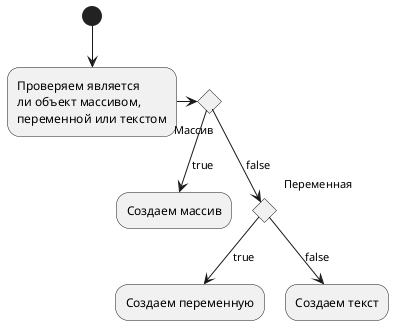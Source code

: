 @startuml

(*) -->  "Проверяем является \nли объект массивом,  \nпеременной или текстом" 
  -> if "Массив" then

-->[true] "Создаем массив"

else
[false] if "Переменная" then
-->[true] "Создаем переменную"

else
-->[false] "Создаем текст"
@enduml
